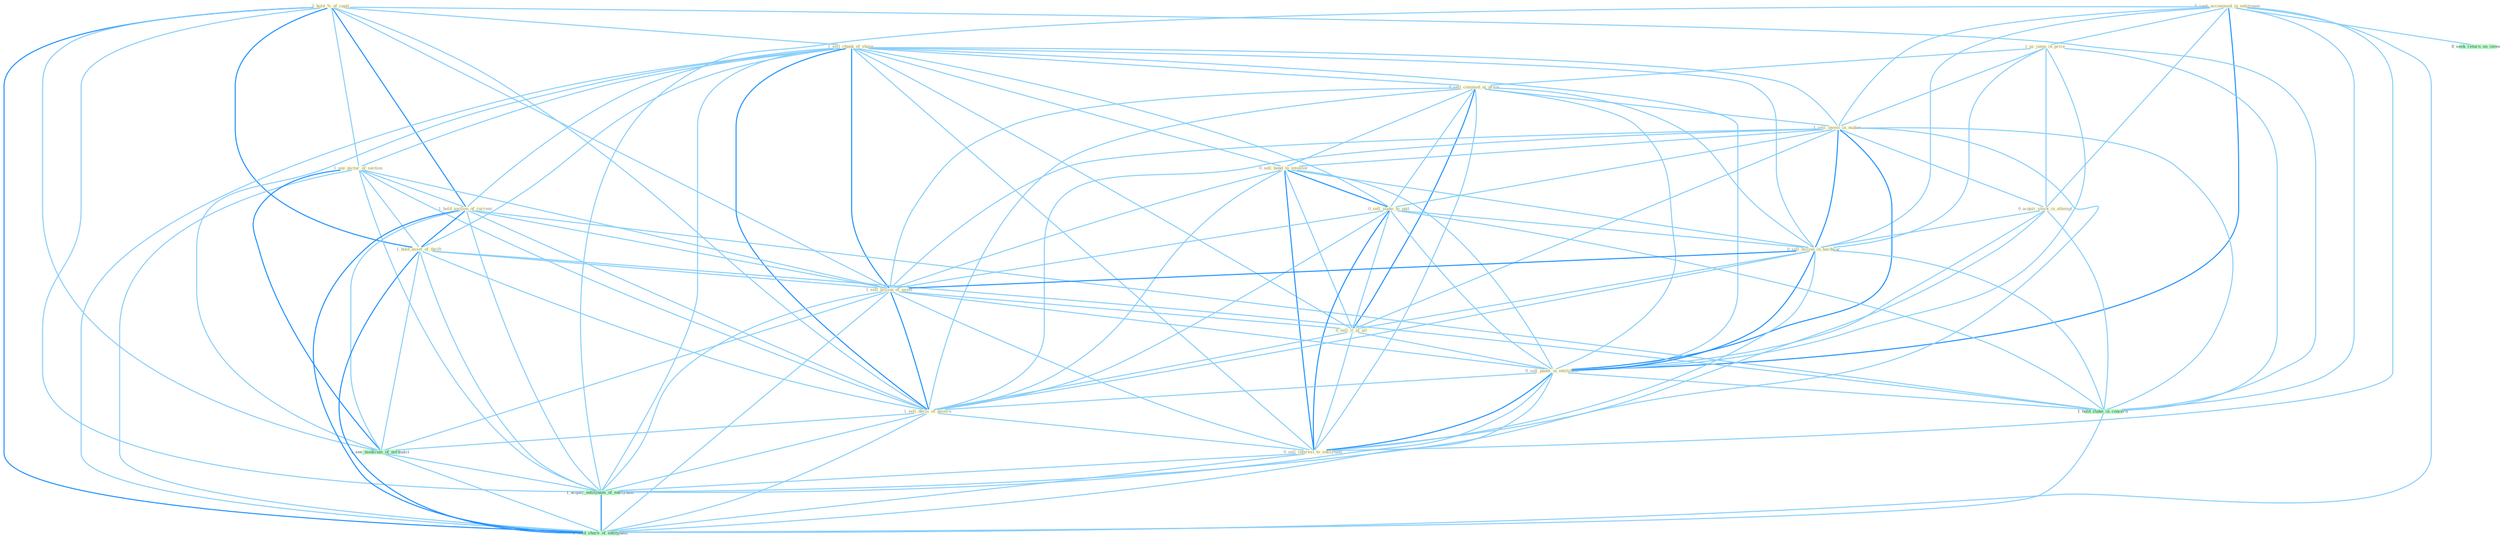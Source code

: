 Graph G{ 
    node
    [shape=polygon,style=filled,width=.5,height=.06,color="#BDFCC9",fixedsize=true,fontsize=4,
    fontcolor="#2f4f4f"];
    {node
    [color="#ffffe0", fontcolor="#8b7d6b"] "0_seek_accommod_in_entitynam " "1_us_jump_in_price " "1_hold_%_of_capit " "1_sell_chunk_of_share " "0_sell_commod_at_price " "1_sell_invest_in_maker " "0_sell_bond_to_investor " "0_acquir_stock_in_attempt " "1_see_pictur_of_section " "1_hold_auction_of_currenc " "1_hold_asset_of_thrift " "0_sell_stake_to_unit " "0_sell_billion_in_hardwar " "1_sell_billion_of_asset " "0_sell_it_at_all " "0_sell_panel_in_entitynam " "1_sell_decis_of_govern " "0_sell_interest_to_entitynam "}
{node [color="#fff0f5", fontcolor="#b22222"]}
edge [color="#B0E2FF"];

	"0_seek_accommod_in_entitynam " -- "1_us_jump_in_price " [w="1", color="#87cefa" ];
	"0_seek_accommod_in_entitynam " -- "1_sell_invest_in_maker " [w="1", color="#87cefa" ];
	"0_seek_accommod_in_entitynam " -- "0_acquir_stock_in_attempt " [w="1", color="#87cefa" ];
	"0_seek_accommod_in_entitynam " -- "0_sell_billion_in_hardwar " [w="1", color="#87cefa" ];
	"0_seek_accommod_in_entitynam " -- "0_sell_panel_in_entitynam " [w="2", color="#1e90ff" , len=0.8];
	"0_seek_accommod_in_entitynam " -- "0_sell_interest_to_entitynam " [w="1", color="#87cefa" ];
	"0_seek_accommod_in_entitynam " -- "1_hold_stake_in_concern " [w="1", color="#87cefa" ];
	"0_seek_accommod_in_entitynam " -- "0_seek_return_on_invest " [w="1", color="#87cefa" ];
	"0_seek_accommod_in_entitynam " -- "1_acquir_entitynam_of_entitynam " [w="1", color="#87cefa" ];
	"0_seek_accommod_in_entitynam " -- "1_hold_share_of_entitynam " [w="1", color="#87cefa" ];
	"1_us_jump_in_price " -- "0_sell_commod_at_price " [w="1", color="#87cefa" ];
	"1_us_jump_in_price " -- "1_sell_invest_in_maker " [w="1", color="#87cefa" ];
	"1_us_jump_in_price " -- "0_acquir_stock_in_attempt " [w="1", color="#87cefa" ];
	"1_us_jump_in_price " -- "0_sell_billion_in_hardwar " [w="1", color="#87cefa" ];
	"1_us_jump_in_price " -- "0_sell_panel_in_entitynam " [w="1", color="#87cefa" ];
	"1_us_jump_in_price " -- "1_hold_stake_in_concern " [w="1", color="#87cefa" ];
	"1_hold_%_of_capit " -- "1_sell_chunk_of_share " [w="1", color="#87cefa" ];
	"1_hold_%_of_capit " -- "1_see_pictur_of_section " [w="1", color="#87cefa" ];
	"1_hold_%_of_capit " -- "1_hold_auction_of_currenc " [w="2", color="#1e90ff" , len=0.8];
	"1_hold_%_of_capit " -- "1_hold_asset_of_thrift " [w="2", color="#1e90ff" , len=0.8];
	"1_hold_%_of_capit " -- "1_sell_billion_of_asset " [w="1", color="#87cefa" ];
	"1_hold_%_of_capit " -- "1_sell_decis_of_govern " [w="1", color="#87cefa" ];
	"1_hold_%_of_capit " -- "1_hold_stake_in_concern " [w="1", color="#87cefa" ];
	"1_hold_%_of_capit " -- "1_see_modicum_of_normalci " [w="1", color="#87cefa" ];
	"1_hold_%_of_capit " -- "1_acquir_entitynam_of_entitynam " [w="1", color="#87cefa" ];
	"1_hold_%_of_capit " -- "1_hold_share_of_entitynam " [w="2", color="#1e90ff" , len=0.8];
	"1_sell_chunk_of_share " -- "0_sell_commod_at_price " [w="1", color="#87cefa" ];
	"1_sell_chunk_of_share " -- "1_sell_invest_in_maker " [w="1", color="#87cefa" ];
	"1_sell_chunk_of_share " -- "0_sell_bond_to_investor " [w="1", color="#87cefa" ];
	"1_sell_chunk_of_share " -- "1_see_pictur_of_section " [w="1", color="#87cefa" ];
	"1_sell_chunk_of_share " -- "1_hold_auction_of_currenc " [w="1", color="#87cefa" ];
	"1_sell_chunk_of_share " -- "1_hold_asset_of_thrift " [w="1", color="#87cefa" ];
	"1_sell_chunk_of_share " -- "0_sell_stake_to_unit " [w="1", color="#87cefa" ];
	"1_sell_chunk_of_share " -- "0_sell_billion_in_hardwar " [w="1", color="#87cefa" ];
	"1_sell_chunk_of_share " -- "1_sell_billion_of_asset " [w="2", color="#1e90ff" , len=0.8];
	"1_sell_chunk_of_share " -- "0_sell_it_at_all " [w="1", color="#87cefa" ];
	"1_sell_chunk_of_share " -- "0_sell_panel_in_entitynam " [w="1", color="#87cefa" ];
	"1_sell_chunk_of_share " -- "1_sell_decis_of_govern " [w="2", color="#1e90ff" , len=0.8];
	"1_sell_chunk_of_share " -- "0_sell_interest_to_entitynam " [w="1", color="#87cefa" ];
	"1_sell_chunk_of_share " -- "1_see_modicum_of_normalci " [w="1", color="#87cefa" ];
	"1_sell_chunk_of_share " -- "1_acquir_entitynam_of_entitynam " [w="1", color="#87cefa" ];
	"1_sell_chunk_of_share " -- "1_hold_share_of_entitynam " [w="1", color="#87cefa" ];
	"0_sell_commod_at_price " -- "1_sell_invest_in_maker " [w="1", color="#87cefa" ];
	"0_sell_commod_at_price " -- "0_sell_bond_to_investor " [w="1", color="#87cefa" ];
	"0_sell_commod_at_price " -- "0_sell_stake_to_unit " [w="1", color="#87cefa" ];
	"0_sell_commod_at_price " -- "0_sell_billion_in_hardwar " [w="1", color="#87cefa" ];
	"0_sell_commod_at_price " -- "1_sell_billion_of_asset " [w="1", color="#87cefa" ];
	"0_sell_commod_at_price " -- "0_sell_it_at_all " [w="2", color="#1e90ff" , len=0.8];
	"0_sell_commod_at_price " -- "0_sell_panel_in_entitynam " [w="1", color="#87cefa" ];
	"0_sell_commod_at_price " -- "1_sell_decis_of_govern " [w="1", color="#87cefa" ];
	"0_sell_commod_at_price " -- "0_sell_interest_to_entitynam " [w="1", color="#87cefa" ];
	"1_sell_invest_in_maker " -- "0_sell_bond_to_investor " [w="1", color="#87cefa" ];
	"1_sell_invest_in_maker " -- "0_acquir_stock_in_attempt " [w="1", color="#87cefa" ];
	"1_sell_invest_in_maker " -- "0_sell_stake_to_unit " [w="1", color="#87cefa" ];
	"1_sell_invest_in_maker " -- "0_sell_billion_in_hardwar " [w="2", color="#1e90ff" , len=0.8];
	"1_sell_invest_in_maker " -- "1_sell_billion_of_asset " [w="1", color="#87cefa" ];
	"1_sell_invest_in_maker " -- "0_sell_it_at_all " [w="1", color="#87cefa" ];
	"1_sell_invest_in_maker " -- "0_sell_panel_in_entitynam " [w="2", color="#1e90ff" , len=0.8];
	"1_sell_invest_in_maker " -- "1_sell_decis_of_govern " [w="1", color="#87cefa" ];
	"1_sell_invest_in_maker " -- "0_sell_interest_to_entitynam " [w="1", color="#87cefa" ];
	"1_sell_invest_in_maker " -- "1_hold_stake_in_concern " [w="1", color="#87cefa" ];
	"0_sell_bond_to_investor " -- "0_sell_stake_to_unit " [w="2", color="#1e90ff" , len=0.8];
	"0_sell_bond_to_investor " -- "0_sell_billion_in_hardwar " [w="1", color="#87cefa" ];
	"0_sell_bond_to_investor " -- "1_sell_billion_of_asset " [w="1", color="#87cefa" ];
	"0_sell_bond_to_investor " -- "0_sell_it_at_all " [w="1", color="#87cefa" ];
	"0_sell_bond_to_investor " -- "0_sell_panel_in_entitynam " [w="1", color="#87cefa" ];
	"0_sell_bond_to_investor " -- "1_sell_decis_of_govern " [w="1", color="#87cefa" ];
	"0_sell_bond_to_investor " -- "0_sell_interest_to_entitynam " [w="2", color="#1e90ff" , len=0.8];
	"0_acquir_stock_in_attempt " -- "0_sell_billion_in_hardwar " [w="1", color="#87cefa" ];
	"0_acquir_stock_in_attempt " -- "0_sell_panel_in_entitynam " [w="1", color="#87cefa" ];
	"0_acquir_stock_in_attempt " -- "1_hold_stake_in_concern " [w="1", color="#87cefa" ];
	"0_acquir_stock_in_attempt " -- "1_acquir_entitynam_of_entitynam " [w="1", color="#87cefa" ];
	"1_see_pictur_of_section " -- "1_hold_auction_of_currenc " [w="1", color="#87cefa" ];
	"1_see_pictur_of_section " -- "1_hold_asset_of_thrift " [w="1", color="#87cefa" ];
	"1_see_pictur_of_section " -- "1_sell_billion_of_asset " [w="1", color="#87cefa" ];
	"1_see_pictur_of_section " -- "1_sell_decis_of_govern " [w="1", color="#87cefa" ];
	"1_see_pictur_of_section " -- "1_see_modicum_of_normalci " [w="2", color="#1e90ff" , len=0.8];
	"1_see_pictur_of_section " -- "1_acquir_entitynam_of_entitynam " [w="1", color="#87cefa" ];
	"1_see_pictur_of_section " -- "1_hold_share_of_entitynam " [w="1", color="#87cefa" ];
	"1_hold_auction_of_currenc " -- "1_hold_asset_of_thrift " [w="2", color="#1e90ff" , len=0.8];
	"1_hold_auction_of_currenc " -- "1_sell_billion_of_asset " [w="1", color="#87cefa" ];
	"1_hold_auction_of_currenc " -- "1_sell_decis_of_govern " [w="1", color="#87cefa" ];
	"1_hold_auction_of_currenc " -- "1_hold_stake_in_concern " [w="1", color="#87cefa" ];
	"1_hold_auction_of_currenc " -- "1_see_modicum_of_normalci " [w="1", color="#87cefa" ];
	"1_hold_auction_of_currenc " -- "1_acquir_entitynam_of_entitynam " [w="1", color="#87cefa" ];
	"1_hold_auction_of_currenc " -- "1_hold_share_of_entitynam " [w="2", color="#1e90ff" , len=0.8];
	"1_hold_asset_of_thrift " -- "1_sell_billion_of_asset " [w="1", color="#87cefa" ];
	"1_hold_asset_of_thrift " -- "1_sell_decis_of_govern " [w="1", color="#87cefa" ];
	"1_hold_asset_of_thrift " -- "1_hold_stake_in_concern " [w="1", color="#87cefa" ];
	"1_hold_asset_of_thrift " -- "1_see_modicum_of_normalci " [w="1", color="#87cefa" ];
	"1_hold_asset_of_thrift " -- "1_acquir_entitynam_of_entitynam " [w="1", color="#87cefa" ];
	"1_hold_asset_of_thrift " -- "1_hold_share_of_entitynam " [w="2", color="#1e90ff" , len=0.8];
	"0_sell_stake_to_unit " -- "0_sell_billion_in_hardwar " [w="1", color="#87cefa" ];
	"0_sell_stake_to_unit " -- "1_sell_billion_of_asset " [w="1", color="#87cefa" ];
	"0_sell_stake_to_unit " -- "0_sell_it_at_all " [w="1", color="#87cefa" ];
	"0_sell_stake_to_unit " -- "0_sell_panel_in_entitynam " [w="1", color="#87cefa" ];
	"0_sell_stake_to_unit " -- "1_sell_decis_of_govern " [w="1", color="#87cefa" ];
	"0_sell_stake_to_unit " -- "0_sell_interest_to_entitynam " [w="2", color="#1e90ff" , len=0.8];
	"0_sell_stake_to_unit " -- "1_hold_stake_in_concern " [w="1", color="#87cefa" ];
	"0_sell_billion_in_hardwar " -- "1_sell_billion_of_asset " [w="2", color="#1e90ff" , len=0.8];
	"0_sell_billion_in_hardwar " -- "0_sell_it_at_all " [w="1", color="#87cefa" ];
	"0_sell_billion_in_hardwar " -- "0_sell_panel_in_entitynam " [w="2", color="#1e90ff" , len=0.8];
	"0_sell_billion_in_hardwar " -- "1_sell_decis_of_govern " [w="1", color="#87cefa" ];
	"0_sell_billion_in_hardwar " -- "0_sell_interest_to_entitynam " [w="1", color="#87cefa" ];
	"0_sell_billion_in_hardwar " -- "1_hold_stake_in_concern " [w="1", color="#87cefa" ];
	"1_sell_billion_of_asset " -- "0_sell_it_at_all " [w="1", color="#87cefa" ];
	"1_sell_billion_of_asset " -- "0_sell_panel_in_entitynam " [w="1", color="#87cefa" ];
	"1_sell_billion_of_asset " -- "1_sell_decis_of_govern " [w="2", color="#1e90ff" , len=0.8];
	"1_sell_billion_of_asset " -- "0_sell_interest_to_entitynam " [w="1", color="#87cefa" ];
	"1_sell_billion_of_asset " -- "1_see_modicum_of_normalci " [w="1", color="#87cefa" ];
	"1_sell_billion_of_asset " -- "1_acquir_entitynam_of_entitynam " [w="1", color="#87cefa" ];
	"1_sell_billion_of_asset " -- "1_hold_share_of_entitynam " [w="1", color="#87cefa" ];
	"0_sell_it_at_all " -- "0_sell_panel_in_entitynam " [w="1", color="#87cefa" ];
	"0_sell_it_at_all " -- "1_sell_decis_of_govern " [w="1", color="#87cefa" ];
	"0_sell_it_at_all " -- "0_sell_interest_to_entitynam " [w="1", color="#87cefa" ];
	"0_sell_panel_in_entitynam " -- "1_sell_decis_of_govern " [w="1", color="#87cefa" ];
	"0_sell_panel_in_entitynam " -- "0_sell_interest_to_entitynam " [w="2", color="#1e90ff" , len=0.8];
	"0_sell_panel_in_entitynam " -- "1_hold_stake_in_concern " [w="1", color="#87cefa" ];
	"0_sell_panel_in_entitynam " -- "1_acquir_entitynam_of_entitynam " [w="1", color="#87cefa" ];
	"0_sell_panel_in_entitynam " -- "1_hold_share_of_entitynam " [w="1", color="#87cefa" ];
	"1_sell_decis_of_govern " -- "0_sell_interest_to_entitynam " [w="1", color="#87cefa" ];
	"1_sell_decis_of_govern " -- "1_see_modicum_of_normalci " [w="1", color="#87cefa" ];
	"1_sell_decis_of_govern " -- "1_acquir_entitynam_of_entitynam " [w="1", color="#87cefa" ];
	"1_sell_decis_of_govern " -- "1_hold_share_of_entitynam " [w="1", color="#87cefa" ];
	"0_sell_interest_to_entitynam " -- "1_acquir_entitynam_of_entitynam " [w="1", color="#87cefa" ];
	"0_sell_interest_to_entitynam " -- "1_hold_share_of_entitynam " [w="1", color="#87cefa" ];
	"1_hold_stake_in_concern " -- "1_hold_share_of_entitynam " [w="1", color="#87cefa" ];
	"1_see_modicum_of_normalci " -- "1_acquir_entitynam_of_entitynam " [w="1", color="#87cefa" ];
	"1_see_modicum_of_normalci " -- "1_hold_share_of_entitynam " [w="1", color="#87cefa" ];
	"1_acquir_entitynam_of_entitynam " -- "1_hold_share_of_entitynam " [w="2", color="#1e90ff" , len=0.8];
}